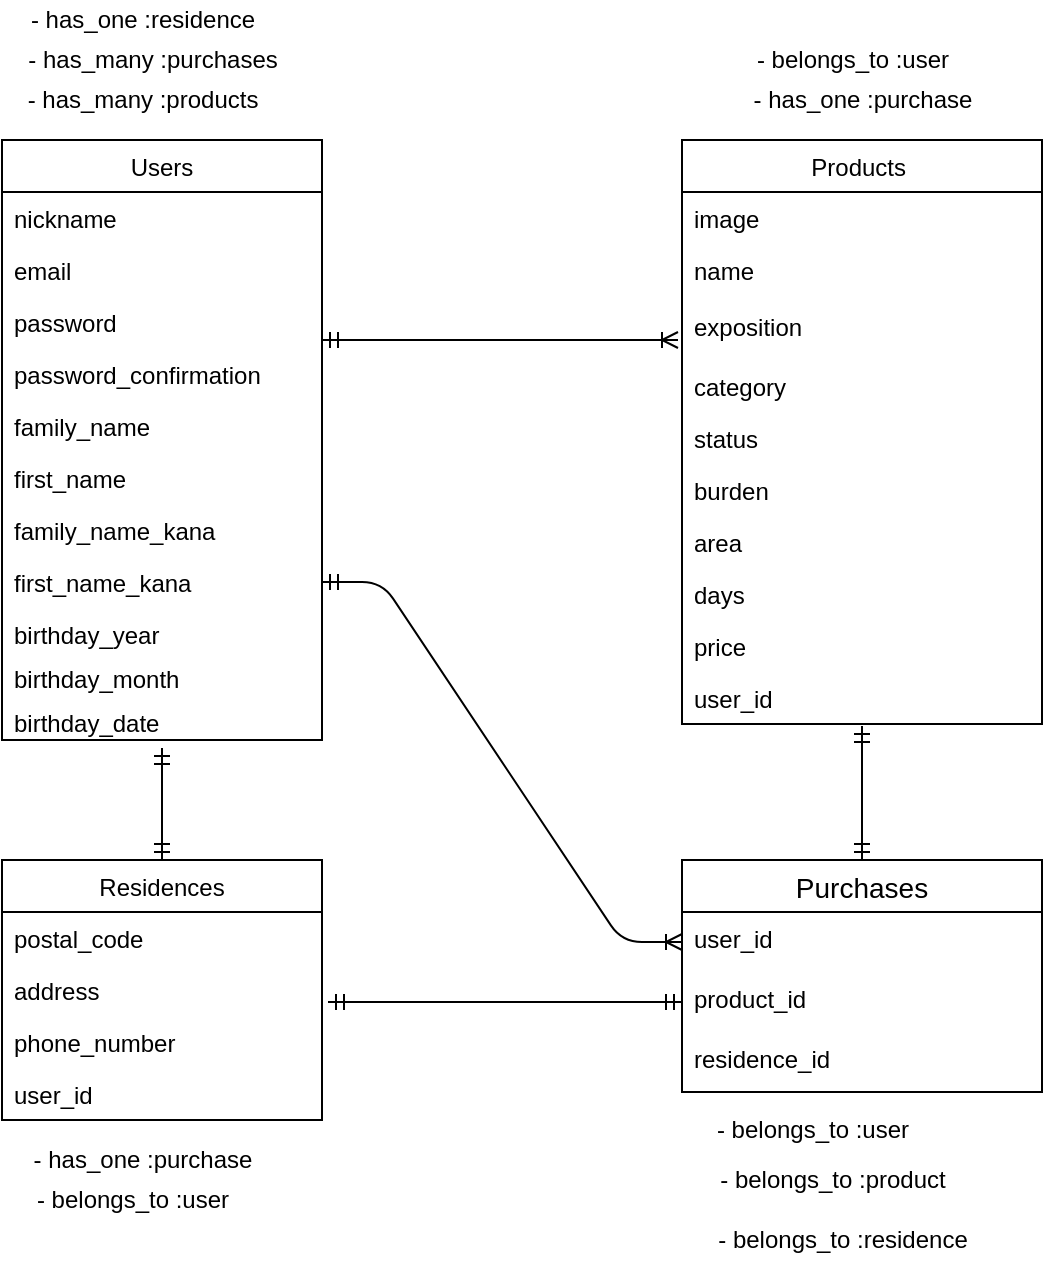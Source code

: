 <mxfile version="13.6.5">
    <diagram id="FKGg_tRbLA6uwzy6VV_C" name="ページ1">
        <mxGraphModel dx="1016" dy="415" grid="1" gridSize="10" guides="1" tooltips="1" connect="1" arrows="1" fold="1" page="1" pageScale="1" pageWidth="827" pageHeight="1169" math="0" shadow="0">
            <root>
                <mxCell id="0"/>
                <mxCell id="1" parent="0"/>
                <mxCell id="11" value="Products " style="swimlane;fontStyle=0;childLayout=stackLayout;horizontal=1;startSize=26;fillColor=none;horizontalStack=0;resizeParent=1;resizeParentMax=0;resizeLast=0;collapsible=1;marginBottom=0;" vertex="1" parent="1">
                    <mxGeometry x="460" y="100" width="180" height="292" as="geometry"/>
                </mxCell>
                <mxCell id="12" value="image" style="text;strokeColor=none;fillColor=none;align=left;verticalAlign=top;spacingLeft=4;spacingRight=4;overflow=hidden;rotatable=0;points=[[0,0.5],[1,0.5]];portConstraint=eastwest;" vertex="1" parent="11">
                    <mxGeometry y="26" width="180" height="26" as="geometry"/>
                </mxCell>
                <mxCell id="13" value="name" style="text;strokeColor=none;fillColor=none;align=left;verticalAlign=top;spacingLeft=4;spacingRight=4;overflow=hidden;rotatable=0;points=[[0,0.5],[1,0.5]];portConstraint=eastwest;" vertex="1" parent="11">
                    <mxGeometry y="52" width="180" height="28" as="geometry"/>
                </mxCell>
                <mxCell id="14" value="exposition" style="text;strokeColor=none;fillColor=none;align=left;verticalAlign=top;spacingLeft=4;spacingRight=4;overflow=hidden;rotatable=0;points=[[0,0.5],[1,0.5]];portConstraint=eastwest;" vertex="1" parent="11">
                    <mxGeometry y="80" width="180" height="30" as="geometry"/>
                </mxCell>
                <mxCell id="15" value="category" style="text;strokeColor=none;fillColor=none;align=left;verticalAlign=top;spacingLeft=4;spacingRight=4;overflow=hidden;rotatable=0;points=[[0,0.5],[1,0.5]];portConstraint=eastwest;" vertex="1" parent="11">
                    <mxGeometry y="110" width="180" height="26" as="geometry"/>
                </mxCell>
                <mxCell id="16" value="status" style="text;strokeColor=none;fillColor=none;align=left;verticalAlign=top;spacingLeft=4;spacingRight=4;overflow=hidden;rotatable=0;points=[[0,0.5],[1,0.5]];portConstraint=eastwest;" vertex="1" parent="11">
                    <mxGeometry y="136" width="180" height="26" as="geometry"/>
                </mxCell>
                <mxCell id="17" value="burden" style="text;strokeColor=none;fillColor=none;align=left;verticalAlign=top;spacingLeft=4;spacingRight=4;overflow=hidden;rotatable=0;points=[[0,0.5],[1,0.5]];portConstraint=eastwest;" vertex="1" parent="11">
                    <mxGeometry y="162" width="180" height="26" as="geometry"/>
                </mxCell>
                <mxCell id="18" value="area" style="text;strokeColor=none;fillColor=none;align=left;verticalAlign=top;spacingLeft=4;spacingRight=4;overflow=hidden;rotatable=0;points=[[0,0.5],[1,0.5]];portConstraint=eastwest;" vertex="1" parent="11">
                    <mxGeometry y="188" width="180" height="26" as="geometry"/>
                </mxCell>
                <mxCell id="19" value="days" style="text;strokeColor=none;fillColor=none;align=left;verticalAlign=top;spacingLeft=4;spacingRight=4;overflow=hidden;rotatable=0;points=[[0,0.5],[1,0.5]];portConstraint=eastwest;" vertex="1" parent="11">
                    <mxGeometry y="214" width="180" height="26" as="geometry"/>
                </mxCell>
                <mxCell id="20" value="price" style="text;strokeColor=none;fillColor=none;align=left;verticalAlign=top;spacingLeft=4;spacingRight=4;overflow=hidden;rotatable=0;points=[[0,0.5],[1,0.5]];portConstraint=eastwest;" vertex="1" parent="11">
                    <mxGeometry y="240" width="180" height="26" as="geometry"/>
                </mxCell>
                <mxCell id="35" value="user_id" style="text;strokeColor=none;fillColor=none;align=left;verticalAlign=top;spacingLeft=4;spacingRight=4;overflow=hidden;rotatable=0;points=[[0,0.5],[1,0.5]];portConstraint=eastwest;" vertex="1" parent="11">
                    <mxGeometry y="266" width="180" height="26" as="geometry"/>
                </mxCell>
                <mxCell id="6" value="Users" style="swimlane;fontStyle=0;childLayout=stackLayout;horizontal=1;startSize=26;fillColor=none;horizontalStack=0;resizeParent=1;resizeParentMax=0;resizeLast=0;collapsible=1;marginBottom=0;" vertex="1" parent="1">
                    <mxGeometry x="120" y="100" width="160" height="300" as="geometry"/>
                </mxCell>
                <mxCell id="7" value="nickname" style="text;strokeColor=none;fillColor=none;align=left;verticalAlign=top;spacingLeft=4;spacingRight=4;overflow=hidden;rotatable=0;points=[[0,0.5],[1,0.5]];portConstraint=eastwest;" vertex="1" parent="6">
                    <mxGeometry y="26" width="160" height="26" as="geometry"/>
                </mxCell>
                <mxCell id="8" value="email" style="text;strokeColor=none;fillColor=none;align=left;verticalAlign=top;spacingLeft=4;spacingRight=4;overflow=hidden;rotatable=0;points=[[0,0.5],[1,0.5]];portConstraint=eastwest;" vertex="1" parent="6">
                    <mxGeometry y="52" width="160" height="26" as="geometry"/>
                </mxCell>
                <mxCell id="9" value="password" style="text;strokeColor=none;fillColor=none;align=left;verticalAlign=top;spacingLeft=4;spacingRight=4;overflow=hidden;rotatable=0;points=[[0,0.5],[1,0.5]];portConstraint=eastwest;" vertex="1" parent="6">
                    <mxGeometry y="78" width="160" height="26" as="geometry"/>
                </mxCell>
                <mxCell id="21" value="password_confirmation" style="text;strokeColor=none;fillColor=none;align=left;verticalAlign=top;spacingLeft=4;spacingRight=4;overflow=hidden;rotatable=0;points=[[0,0.5],[1,0.5]];portConstraint=eastwest;" vertex="1" parent="6">
                    <mxGeometry y="104" width="160" height="26" as="geometry"/>
                </mxCell>
                <mxCell id="22" value="family_name" style="text;strokeColor=none;fillColor=none;align=left;verticalAlign=top;spacingLeft=4;spacingRight=4;overflow=hidden;rotatable=0;points=[[0,0.5],[1,0.5]];portConstraint=eastwest;" vertex="1" parent="6">
                    <mxGeometry y="130" width="160" height="26" as="geometry"/>
                </mxCell>
                <mxCell id="70" value="first_name" style="text;strokeColor=none;fillColor=none;align=left;verticalAlign=top;spacingLeft=4;spacingRight=4;overflow=hidden;rotatable=0;points=[[0,0.5],[1,0.5]];portConstraint=eastwest;" vertex="1" parent="6">
                    <mxGeometry y="156" width="160" height="26" as="geometry"/>
                </mxCell>
                <mxCell id="71" value="family_name_kana" style="text;strokeColor=none;fillColor=none;align=left;verticalAlign=top;spacingLeft=4;spacingRight=4;overflow=hidden;rotatable=0;points=[[0,0.5],[1,0.5]];portConstraint=eastwest;" vertex="1" parent="6">
                    <mxGeometry y="182" width="160" height="26" as="geometry"/>
                </mxCell>
                <mxCell id="23" value="first_name_kana" style="text;strokeColor=none;fillColor=none;align=left;verticalAlign=top;spacingLeft=4;spacingRight=4;overflow=hidden;rotatable=0;points=[[0,0.5],[1,0.5]];portConstraint=eastwest;" vertex="1" parent="6">
                    <mxGeometry y="208" width="160" height="26" as="geometry"/>
                </mxCell>
                <mxCell id="24" value="birthday_year" style="text;strokeColor=none;fillColor=none;align=left;verticalAlign=top;spacingLeft=4;spacingRight=4;overflow=hidden;rotatable=0;points=[[0,0.5],[1,0.5]];portConstraint=eastwest;" vertex="1" parent="6">
                    <mxGeometry y="234" width="160" height="22" as="geometry"/>
                </mxCell>
                <mxCell id="25" style="edgeStyle=orthogonalEdgeStyle;rounded=0;orthogonalLoop=1;jettySize=auto;html=1;exitX=1;exitY=0.5;exitDx=0;exitDy=0;" edge="1" parent="6" source="7" target="7">
                    <mxGeometry relative="1" as="geometry"/>
                </mxCell>
                <mxCell id="77" value="birthday_month" style="text;strokeColor=none;fillColor=none;align=left;verticalAlign=top;spacingLeft=4;spacingRight=4;overflow=hidden;rotatable=0;points=[[0,0.5],[1,0.5]];portConstraint=eastwest;" vertex="1" parent="6">
                    <mxGeometry y="256" width="160" height="22" as="geometry"/>
                </mxCell>
                <mxCell id="78" value="birthday_date" style="text;strokeColor=none;fillColor=none;align=left;verticalAlign=top;spacingLeft=4;spacingRight=4;overflow=hidden;rotatable=0;points=[[0,0.5],[1,0.5]];portConstraint=eastwest;" vertex="1" parent="6">
                    <mxGeometry y="278" width="160" height="22" as="geometry"/>
                </mxCell>
                <mxCell id="30" value="Residences" style="swimlane;fontStyle=0;childLayout=stackLayout;horizontal=1;startSize=26;fillColor=none;horizontalStack=0;resizeParent=1;resizeParentMax=0;resizeLast=0;collapsible=1;marginBottom=0;" vertex="1" parent="1">
                    <mxGeometry x="120" y="460" width="160" height="130" as="geometry"/>
                </mxCell>
                <mxCell id="31" value="postal_code" style="text;strokeColor=none;fillColor=none;align=left;verticalAlign=top;spacingLeft=4;spacingRight=4;overflow=hidden;rotatable=0;points=[[0,0.5],[1,0.5]];portConstraint=eastwest;" vertex="1" parent="30">
                    <mxGeometry y="26" width="160" height="26" as="geometry"/>
                </mxCell>
                <mxCell id="79" value="address" style="text;strokeColor=none;fillColor=none;align=left;verticalAlign=top;spacingLeft=4;spacingRight=4;overflow=hidden;rotatable=0;points=[[0,0.5],[1,0.5]];portConstraint=eastwest;" vertex="1" parent="30">
                    <mxGeometry y="52" width="160" height="26" as="geometry"/>
                </mxCell>
                <mxCell id="80" value="phone_number" style="text;strokeColor=none;fillColor=none;align=left;verticalAlign=top;spacingLeft=4;spacingRight=4;overflow=hidden;rotatable=0;points=[[0,0.5],[1,0.5]];portConstraint=eastwest;" vertex="1" parent="30">
                    <mxGeometry y="78" width="160" height="26" as="geometry"/>
                </mxCell>
                <mxCell id="32" value="user_id" style="text;strokeColor=none;fillColor=none;align=left;verticalAlign=top;spacingLeft=4;spacingRight=4;overflow=hidden;rotatable=0;points=[[0,0.5],[1,0.5]];portConstraint=eastwest;" vertex="1" parent="30">
                    <mxGeometry y="104" width="160" height="26" as="geometry"/>
                </mxCell>
                <mxCell id="73" value="Purchases" style="swimlane;fontStyle=0;childLayout=stackLayout;horizontal=1;startSize=26;horizontalStack=0;resizeParent=1;resizeParentMax=0;resizeLast=0;collapsible=1;marginBottom=0;align=center;fontSize=14;" vertex="1" parent="1">
                    <mxGeometry x="460" y="460" width="180" height="116" as="geometry"/>
                </mxCell>
                <mxCell id="74" value="user_id" style="text;strokeColor=none;fillColor=none;spacingLeft=4;spacingRight=4;overflow=hidden;rotatable=0;points=[[0,0.5],[1,0.5]];portConstraint=eastwest;fontSize=12;" vertex="1" parent="73">
                    <mxGeometry y="26" width="180" height="30" as="geometry"/>
                </mxCell>
                <mxCell id="75" value="product_id" style="text;strokeColor=none;fillColor=none;spacingLeft=4;spacingRight=4;overflow=hidden;rotatable=0;points=[[0,0.5],[1,0.5]];portConstraint=eastwest;fontSize=12;" vertex="1" parent="73">
                    <mxGeometry y="56" width="180" height="30" as="geometry"/>
                </mxCell>
                <mxCell id="76" value="residence_id" style="text;strokeColor=none;fillColor=none;spacingLeft=4;spacingRight=4;overflow=hidden;rotatable=0;points=[[0,0.5],[1,0.5]];portConstraint=eastwest;fontSize=12;" vertex="1" parent="73">
                    <mxGeometry y="86" width="180" height="30" as="geometry"/>
                </mxCell>
                <mxCell id="81" value="" style="fontSize=12;html=1;endArrow=ERmandOne;startArrow=ERmandOne;" edge="1" parent="1">
                    <mxGeometry width="100" height="100" relative="1" as="geometry">
                        <mxPoint x="200" y="460" as="sourcePoint"/>
                        <mxPoint x="200" y="404" as="targetPoint"/>
                    </mxGeometry>
                </mxCell>
                <mxCell id="82" value="" style="fontSize=12;html=1;endArrow=ERmandOne;startArrow=ERmandOne;" edge="1" parent="1">
                    <mxGeometry width="100" height="100" relative="1" as="geometry">
                        <mxPoint x="283" y="531" as="sourcePoint"/>
                        <mxPoint x="460" y="531" as="targetPoint"/>
                    </mxGeometry>
                </mxCell>
                <mxCell id="83" value="" style="fontSize=12;html=1;endArrow=ERmandOne;startArrow=ERmandOne;exitX=0.5;exitY=0;exitDx=0;exitDy=0;" edge="1" parent="1" source="73">
                    <mxGeometry width="100" height="100" relative="1" as="geometry">
                        <mxPoint x="460" y="430" as="sourcePoint"/>
                        <mxPoint x="550" y="393" as="targetPoint"/>
                    </mxGeometry>
                </mxCell>
                <mxCell id="84" value="" style="fontSize=12;html=1;endArrow=ERoneToMany;startArrow=ERmandOne;" edge="1" parent="1">
                    <mxGeometry width="100" height="100" relative="1" as="geometry">
                        <mxPoint x="280" y="200" as="sourcePoint"/>
                        <mxPoint x="458" y="200" as="targetPoint"/>
                    </mxGeometry>
                </mxCell>
                <mxCell id="85" value="" style="edgeStyle=entityRelationEdgeStyle;fontSize=12;html=1;endArrow=ERoneToMany;startArrow=ERmandOne;exitX=1;exitY=0.5;exitDx=0;exitDy=0;entryX=0;entryY=0.5;entryDx=0;entryDy=0;" edge="1" parent="1" source="23" target="74">
                    <mxGeometry width="100" height="100" relative="1" as="geometry">
                        <mxPoint x="450" y="420" as="sourcePoint"/>
                        <mxPoint x="550" y="320" as="targetPoint"/>
                    </mxGeometry>
                </mxCell>
                <mxCell id="86" value="- has_one :purchase" style="text;html=1;align=center;verticalAlign=middle;resizable=0;points=[];autosize=1;" vertex="1" parent="1">
                    <mxGeometry x="130" y="600" width="120" height="20" as="geometry"/>
                </mxCell>
                <mxCell id="87" value="- belongs_to :user" style="text;html=1;align=center;verticalAlign=middle;resizable=0;points=[];autosize=1;" vertex="1" parent="1">
                    <mxGeometry x="130" y="620" width="110" height="20" as="geometry"/>
                </mxCell>
                <mxCell id="88" value="- belongs_to :user" style="text;html=1;align=center;verticalAlign=middle;resizable=0;points=[];autosize=1;" vertex="1" parent="1">
                    <mxGeometry x="470" y="585" width="110" height="20" as="geometry"/>
                </mxCell>
                <mxCell id="89" value="- belongs_to :product" style="text;html=1;align=center;verticalAlign=middle;resizable=0;points=[];autosize=1;" vertex="1" parent="1">
                    <mxGeometry x="470" y="610" width="130" height="20" as="geometry"/>
                </mxCell>
                <mxCell id="90" value="- belongs_to :residence&lt;br&gt;" style="text;html=1;align=center;verticalAlign=middle;resizable=0;points=[];autosize=1;" vertex="1" parent="1">
                    <mxGeometry x="470" y="640" width="140" height="20" as="geometry"/>
                </mxCell>
                <mxCell id="91" value="- has_one :purchase" style="text;html=1;align=center;verticalAlign=middle;resizable=0;points=[];autosize=1;" vertex="1" parent="1">
                    <mxGeometry x="490" y="70" width="120" height="20" as="geometry"/>
                </mxCell>
                <mxCell id="92" value="- belongs_to :user" style="text;html=1;align=center;verticalAlign=middle;resizable=0;points=[];autosize=1;" vertex="1" parent="1">
                    <mxGeometry x="490" y="50" width="110" height="20" as="geometry"/>
                </mxCell>
                <mxCell id="93" value="- has_many :products" style="text;html=1;align=center;verticalAlign=middle;resizable=0;points=[];autosize=1;" vertex="1" parent="1">
                    <mxGeometry x="125" y="70" width="130" height="20" as="geometry"/>
                </mxCell>
                <mxCell id="94" value="- has_many :purchases" style="text;html=1;align=center;verticalAlign=middle;resizable=0;points=[];autosize=1;" vertex="1" parent="1">
                    <mxGeometry x="125" y="50" width="140" height="20" as="geometry"/>
                </mxCell>
                <mxCell id="95" value="- has_one :residence" style="text;html=1;align=center;verticalAlign=middle;resizable=0;points=[];autosize=1;" vertex="1" parent="1">
                    <mxGeometry x="125" y="30" width="130" height="20" as="geometry"/>
                </mxCell>
            </root>
        </mxGraphModel>
    </diagram>
</mxfile>